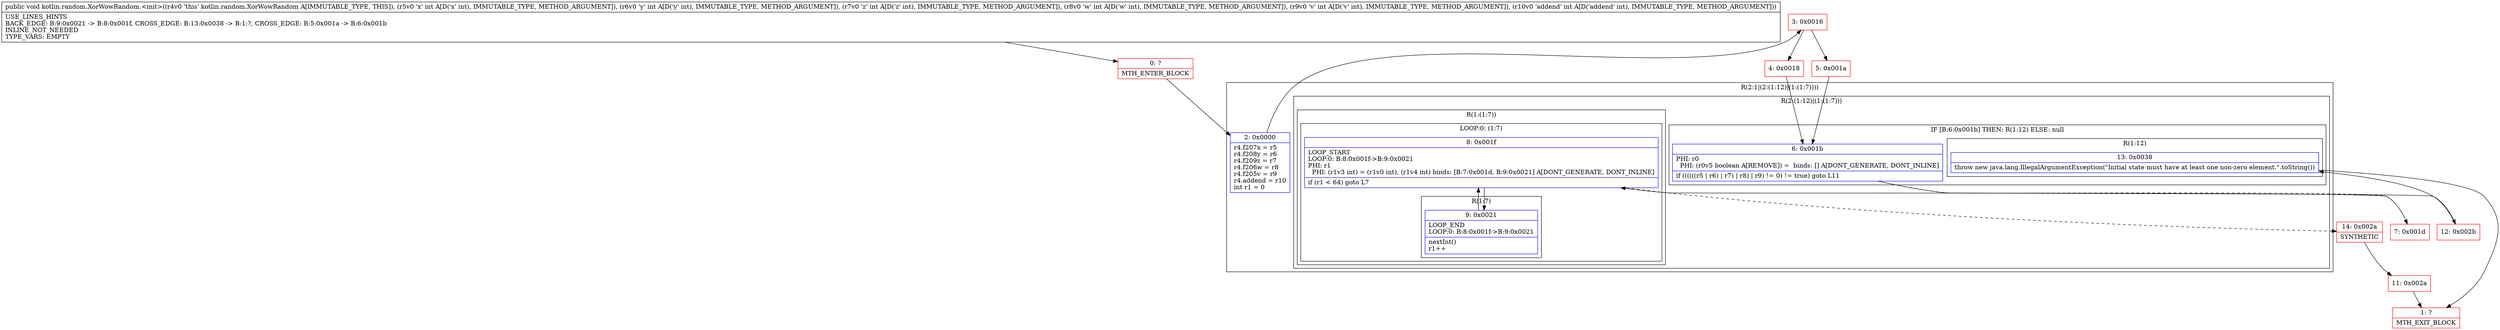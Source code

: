 digraph "CFG forkotlin.random.XorWowRandom.\<init\>(IIIIII)V" {
subgraph cluster_Region_748051274 {
label = "R(2:1|(2:(1:12)|(1:(1:7))))";
node [shape=record,color=blue];
Node_2 [shape=record,label="{2\:\ 0x0000|r4.f207x = r5\lr4.f208y = r6\lr4.f209z = r7\lr4.f206w = r8\lr4.f205v = r9\lr4.addend = r10\lint r1 = 0\l}"];
subgraph cluster_Region_1879645694 {
label = "R(2:(1:12)|(1:(1:7)))";
node [shape=record,color=blue];
subgraph cluster_IfRegion_755778550 {
label = "IF [B:6:0x001b] THEN: R(1:12) ELSE: null";
node [shape=record,color=blue];
Node_6 [shape=record,label="{6\:\ 0x001b|PHI: r0 \l  PHI: (r0v5 boolean A[REMOVE]) =  binds: [] A[DONT_GENERATE, DONT_INLINE]\l|if ((((((r5 \| r6) \| r7) \| r8) \| r9) != 0) != true) goto L11\l}"];
subgraph cluster_Region_1605889893 {
label = "R(1:12)";
node [shape=record,color=blue];
Node_13 [shape=record,label="{13\:\ 0x0038|throw new java.lang.IllegalArgumentException(\"Initial state must have at least one non\-zero element.\".toString())\l}"];
}
}
subgraph cluster_Region_290023311 {
label = "R(1:(1:7))";
node [shape=record,color=blue];
subgraph cluster_LoopRegion_1372749466 {
label = "LOOP:0: (1:7)";
node [shape=record,color=blue];
Node_8 [shape=record,label="{8\:\ 0x001f|LOOP_START\lLOOP:0: B:8:0x001f\-\>B:9:0x0021\lPHI: r1 \l  PHI: (r1v3 int) = (r1v0 int), (r1v4 int) binds: [B:7:0x001d, B:9:0x0021] A[DONT_GENERATE, DONT_INLINE]\l|if (r1 \< 64) goto L7\l}"];
subgraph cluster_Region_167713606 {
label = "R(1:7)";
node [shape=record,color=blue];
Node_9 [shape=record,label="{9\:\ 0x0021|LOOP_END\lLOOP:0: B:8:0x001f\-\>B:9:0x0021\l|nextInt()\lr1++\l}"];
}
}
}
}
}
Node_0 [shape=record,color=red,label="{0\:\ ?|MTH_ENTER_BLOCK\l}"];
Node_3 [shape=record,color=red,label="{3\:\ 0x0016}"];
Node_4 [shape=record,color=red,label="{4\:\ 0x0018}"];
Node_7 [shape=record,color=red,label="{7\:\ 0x001d}"];
Node_14 [shape=record,color=red,label="{14\:\ 0x002a|SYNTHETIC\l}"];
Node_11 [shape=record,color=red,label="{11\:\ 0x002a}"];
Node_1 [shape=record,color=red,label="{1\:\ ?|MTH_EXIT_BLOCK\l}"];
Node_12 [shape=record,color=red,label="{12\:\ 0x002b}"];
Node_5 [shape=record,color=red,label="{5\:\ 0x001a}"];
MethodNode[shape=record,label="{public void kotlin.random.XorWowRandom.\<init\>((r4v0 'this' kotlin.random.XorWowRandom A[IMMUTABLE_TYPE, THIS]), (r5v0 'x' int A[D('x' int), IMMUTABLE_TYPE, METHOD_ARGUMENT]), (r6v0 'y' int A[D('y' int), IMMUTABLE_TYPE, METHOD_ARGUMENT]), (r7v0 'z' int A[D('z' int), IMMUTABLE_TYPE, METHOD_ARGUMENT]), (r8v0 'w' int A[D('w' int), IMMUTABLE_TYPE, METHOD_ARGUMENT]), (r9v0 'v' int A[D('v' int), IMMUTABLE_TYPE, METHOD_ARGUMENT]), (r10v0 'addend' int A[D('addend' int), IMMUTABLE_TYPE, METHOD_ARGUMENT]))  | USE_LINES_HINTS\lBACK_EDGE: B:9:0x0021 \-\> B:8:0x001f, CROSS_EDGE: B:13:0x0038 \-\> B:1:?, CROSS_EDGE: B:5:0x001a \-\> B:6:0x001b\lINLINE_NOT_NEEDED\lTYPE_VARS: EMPTY\l}"];
MethodNode -> Node_0;Node_2 -> Node_3;
Node_6 -> Node_7[style=dashed];
Node_6 -> Node_12;
Node_13 -> Node_1;
Node_8 -> Node_9;
Node_8 -> Node_14[style=dashed];
Node_9 -> Node_8;
Node_0 -> Node_2;
Node_3 -> Node_4;
Node_3 -> Node_5;
Node_4 -> Node_6;
Node_7 -> Node_8;
Node_14 -> Node_11;
Node_11 -> Node_1;
Node_12 -> Node_13;
Node_5 -> Node_6;
}

